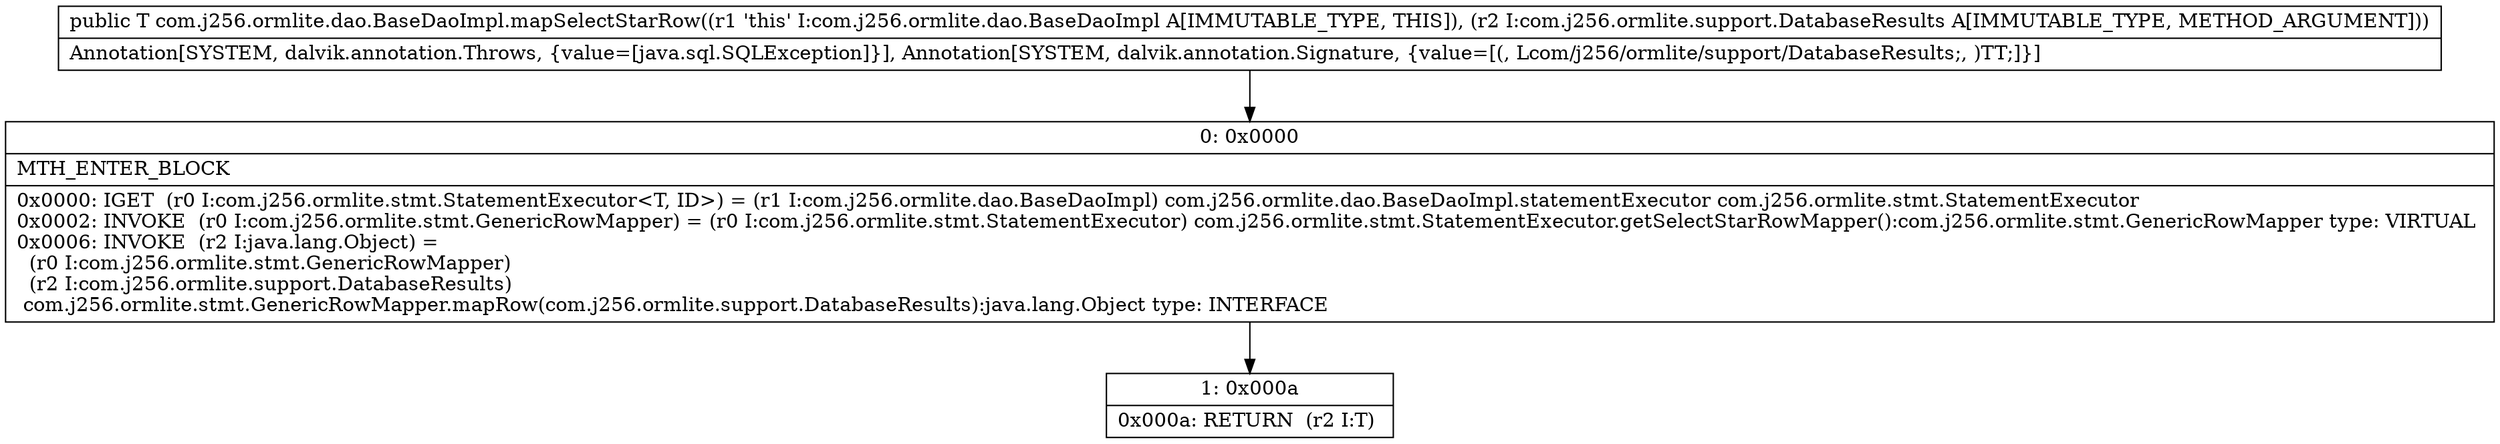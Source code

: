digraph "CFG forcom.j256.ormlite.dao.BaseDaoImpl.mapSelectStarRow(Lcom\/j256\/ormlite\/support\/DatabaseResults;)Ljava\/lang\/Object;" {
Node_0 [shape=record,label="{0\:\ 0x0000|MTH_ENTER_BLOCK\l|0x0000: IGET  (r0 I:com.j256.ormlite.stmt.StatementExecutor\<T, ID\>) = (r1 I:com.j256.ormlite.dao.BaseDaoImpl) com.j256.ormlite.dao.BaseDaoImpl.statementExecutor com.j256.ormlite.stmt.StatementExecutor \l0x0002: INVOKE  (r0 I:com.j256.ormlite.stmt.GenericRowMapper) = (r0 I:com.j256.ormlite.stmt.StatementExecutor) com.j256.ormlite.stmt.StatementExecutor.getSelectStarRowMapper():com.j256.ormlite.stmt.GenericRowMapper type: VIRTUAL \l0x0006: INVOKE  (r2 I:java.lang.Object) = \l  (r0 I:com.j256.ormlite.stmt.GenericRowMapper)\l  (r2 I:com.j256.ormlite.support.DatabaseResults)\l com.j256.ormlite.stmt.GenericRowMapper.mapRow(com.j256.ormlite.support.DatabaseResults):java.lang.Object type: INTERFACE \l}"];
Node_1 [shape=record,label="{1\:\ 0x000a|0x000a: RETURN  (r2 I:T) \l}"];
MethodNode[shape=record,label="{public T com.j256.ormlite.dao.BaseDaoImpl.mapSelectStarRow((r1 'this' I:com.j256.ormlite.dao.BaseDaoImpl A[IMMUTABLE_TYPE, THIS]), (r2 I:com.j256.ormlite.support.DatabaseResults A[IMMUTABLE_TYPE, METHOD_ARGUMENT]))  | Annotation[SYSTEM, dalvik.annotation.Throws, \{value=[java.sql.SQLException]\}], Annotation[SYSTEM, dalvik.annotation.Signature, \{value=[(, Lcom\/j256\/ormlite\/support\/DatabaseResults;, )TT;]\}]\l}"];
MethodNode -> Node_0;
Node_0 -> Node_1;
}

